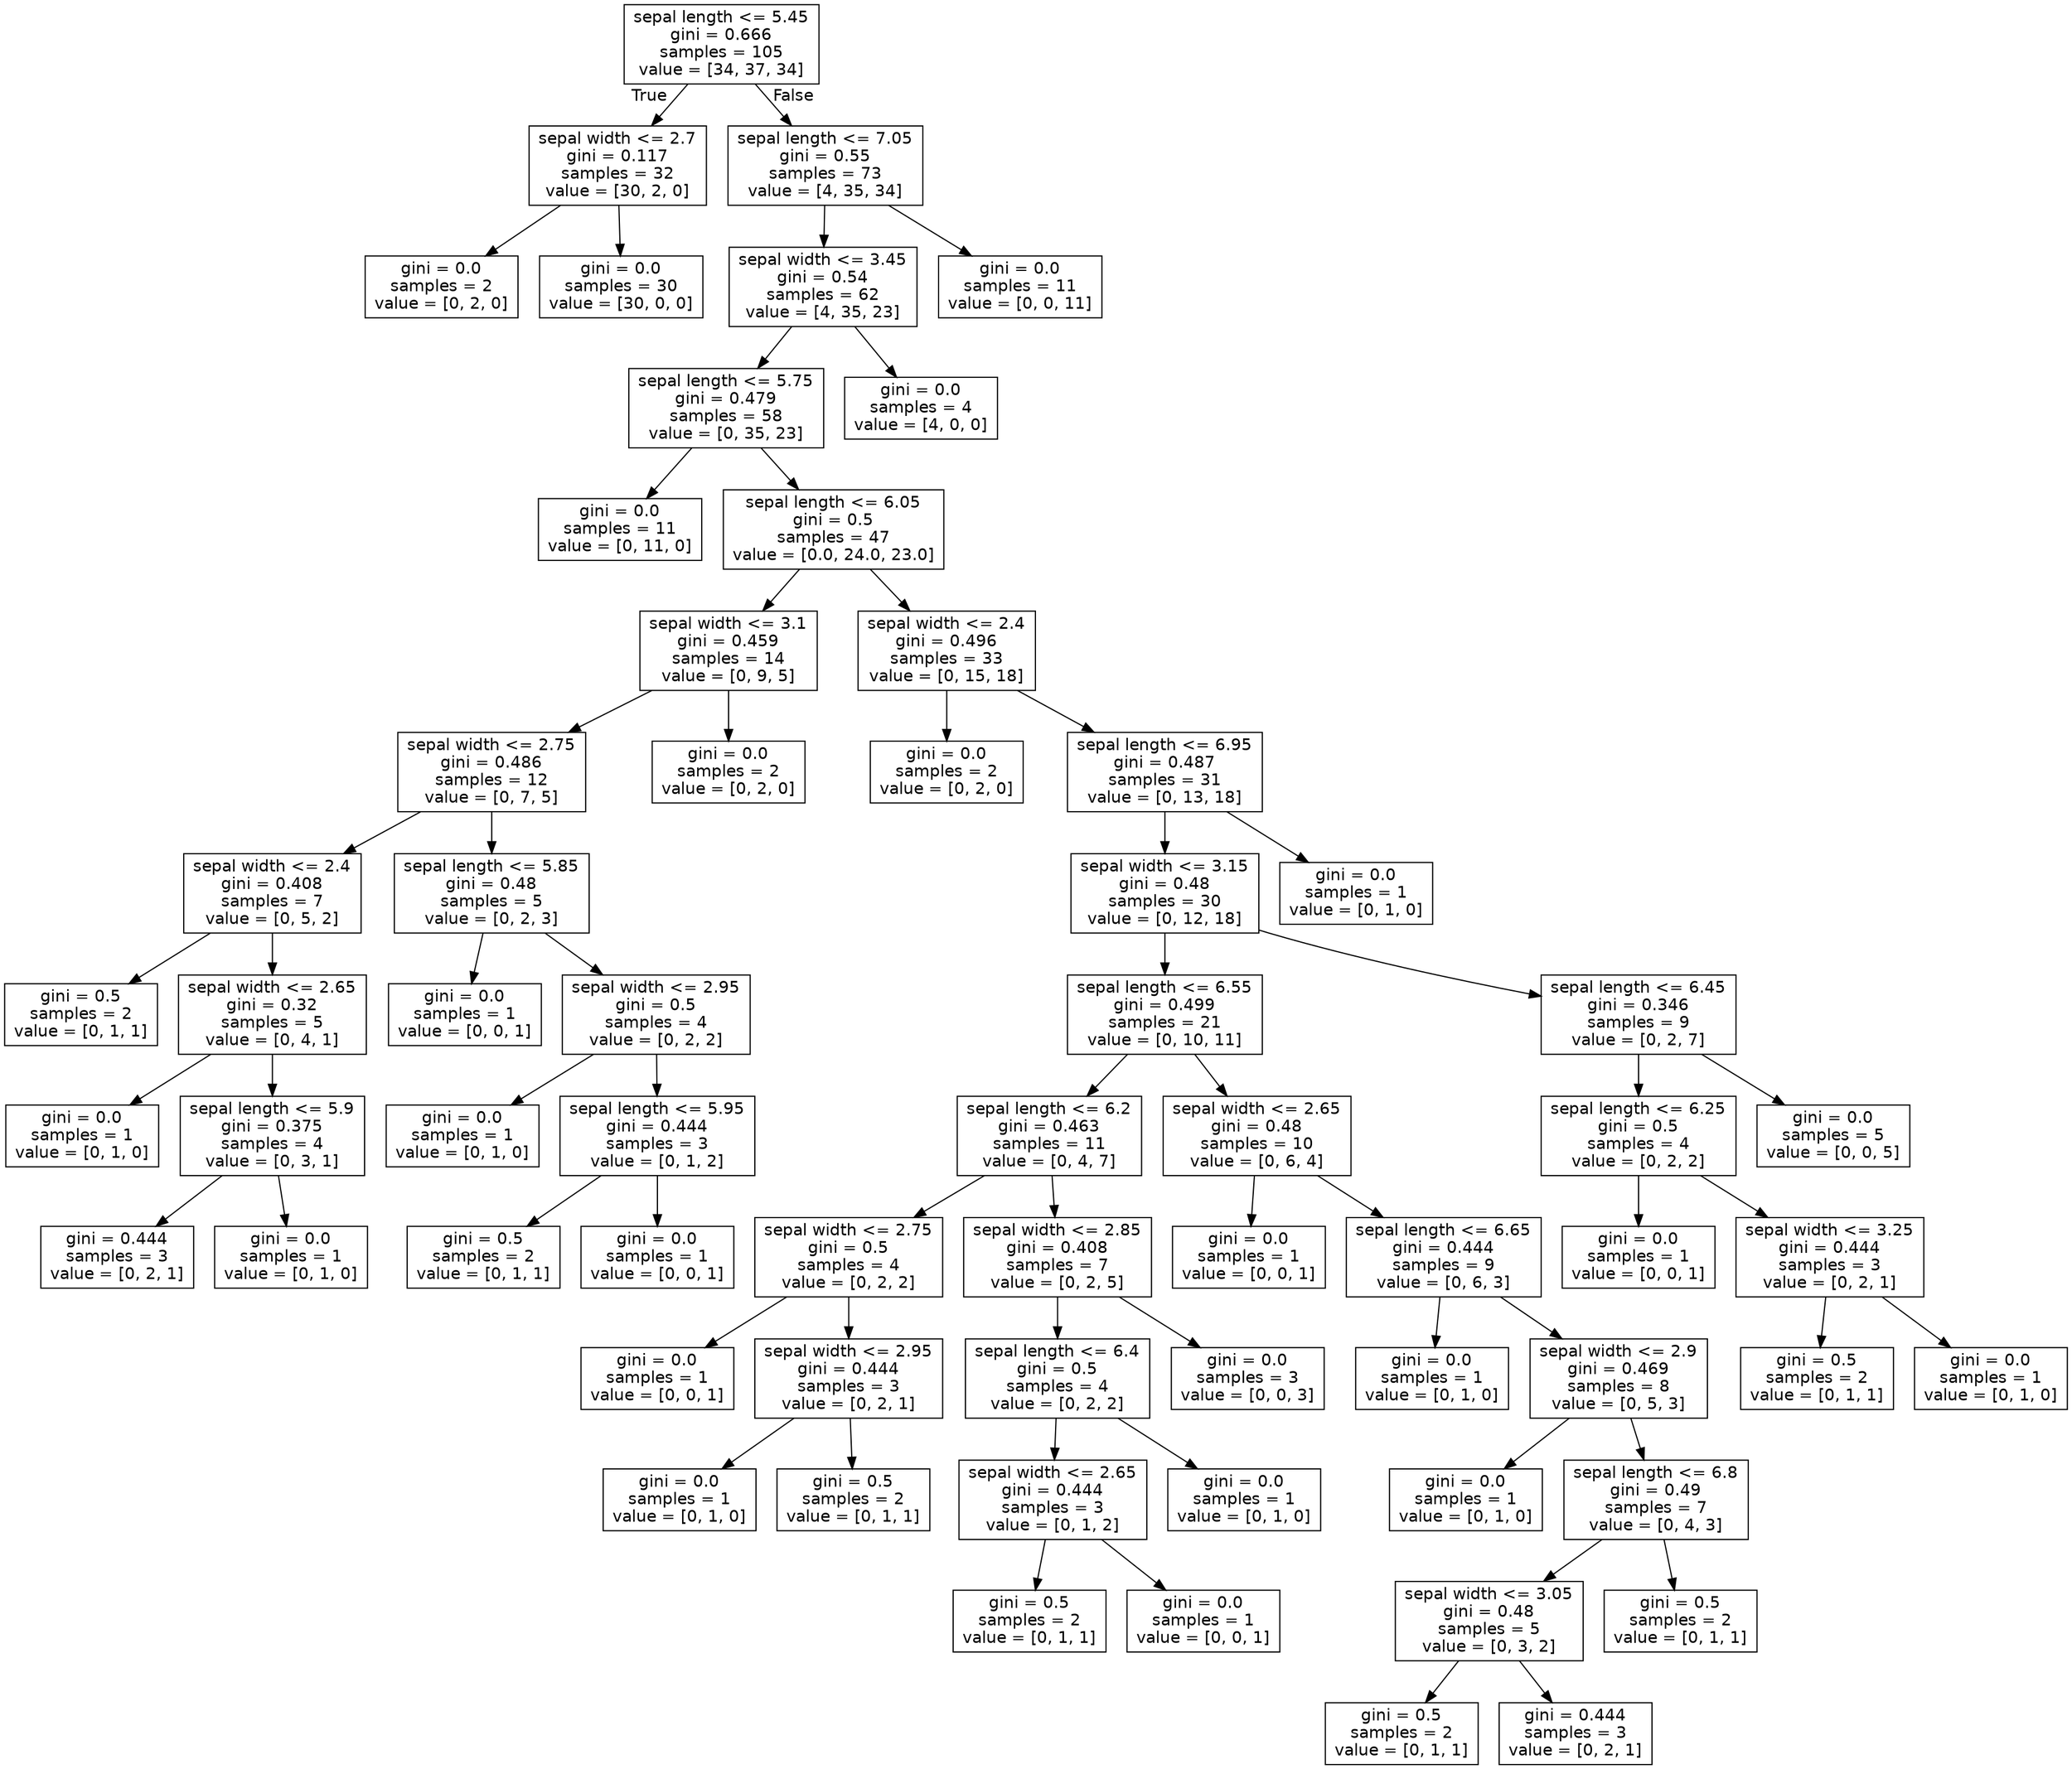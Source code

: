 digraph Tree {
node [shape=box, fontname="helvetica"] ;
edge [fontname="helvetica"] ;
0 [label="sepal length <= 5.45\ngini = 0.666\nsamples = 105\nvalue = [34, 37, 34]"] ;
1 [label="sepal width <= 2.7\ngini = 0.117\nsamples = 32\nvalue = [30, 2, 0]"] ;
0 -> 1 [labeldistance=2.5, labelangle=45, headlabel="True"] ;
2 [label="gini = 0.0\nsamples = 2\nvalue = [0, 2, 0]"] ;
1 -> 2 ;
3 [label="gini = 0.0\nsamples = 30\nvalue = [30, 0, 0]"] ;
1 -> 3 ;
4 [label="sepal length <= 7.05\ngini = 0.55\nsamples = 73\nvalue = [4, 35, 34]"] ;
0 -> 4 [labeldistance=2.5, labelangle=-45, headlabel="False"] ;
5 [label="sepal width <= 3.45\ngini = 0.54\nsamples = 62\nvalue = [4, 35, 23]"] ;
4 -> 5 ;
6 [label="sepal length <= 5.75\ngini = 0.479\nsamples = 58\nvalue = [0, 35, 23]"] ;
5 -> 6 ;
7 [label="gini = 0.0\nsamples = 11\nvalue = [0, 11, 0]"] ;
6 -> 7 ;
8 [label="sepal length <= 6.05\ngini = 0.5\nsamples = 47\nvalue = [0.0, 24.0, 23.0]"] ;
6 -> 8 ;
9 [label="sepal width <= 3.1\ngini = 0.459\nsamples = 14\nvalue = [0, 9, 5]"] ;
8 -> 9 ;
10 [label="sepal width <= 2.75\ngini = 0.486\nsamples = 12\nvalue = [0, 7, 5]"] ;
9 -> 10 ;
11 [label="sepal width <= 2.4\ngini = 0.408\nsamples = 7\nvalue = [0, 5, 2]"] ;
10 -> 11 ;
12 [label="gini = 0.5\nsamples = 2\nvalue = [0, 1, 1]"] ;
11 -> 12 ;
13 [label="sepal width <= 2.65\ngini = 0.32\nsamples = 5\nvalue = [0, 4, 1]"] ;
11 -> 13 ;
14 [label="gini = 0.0\nsamples = 1\nvalue = [0, 1, 0]"] ;
13 -> 14 ;
15 [label="sepal length <= 5.9\ngini = 0.375\nsamples = 4\nvalue = [0, 3, 1]"] ;
13 -> 15 ;
16 [label="gini = 0.444\nsamples = 3\nvalue = [0, 2, 1]"] ;
15 -> 16 ;
17 [label="gini = 0.0\nsamples = 1\nvalue = [0, 1, 0]"] ;
15 -> 17 ;
18 [label="sepal length <= 5.85\ngini = 0.48\nsamples = 5\nvalue = [0, 2, 3]"] ;
10 -> 18 ;
19 [label="gini = 0.0\nsamples = 1\nvalue = [0, 0, 1]"] ;
18 -> 19 ;
20 [label="sepal width <= 2.95\ngini = 0.5\nsamples = 4\nvalue = [0, 2, 2]"] ;
18 -> 20 ;
21 [label="gini = 0.0\nsamples = 1\nvalue = [0, 1, 0]"] ;
20 -> 21 ;
22 [label="sepal length <= 5.95\ngini = 0.444\nsamples = 3\nvalue = [0, 1, 2]"] ;
20 -> 22 ;
23 [label="gini = 0.5\nsamples = 2\nvalue = [0, 1, 1]"] ;
22 -> 23 ;
24 [label="gini = 0.0\nsamples = 1\nvalue = [0, 0, 1]"] ;
22 -> 24 ;
25 [label="gini = 0.0\nsamples = 2\nvalue = [0, 2, 0]"] ;
9 -> 25 ;
26 [label="sepal width <= 2.4\ngini = 0.496\nsamples = 33\nvalue = [0, 15, 18]"] ;
8 -> 26 ;
27 [label="gini = 0.0\nsamples = 2\nvalue = [0, 2, 0]"] ;
26 -> 27 ;
28 [label="sepal length <= 6.95\ngini = 0.487\nsamples = 31\nvalue = [0, 13, 18]"] ;
26 -> 28 ;
29 [label="sepal width <= 3.15\ngini = 0.48\nsamples = 30\nvalue = [0, 12, 18]"] ;
28 -> 29 ;
30 [label="sepal length <= 6.55\ngini = 0.499\nsamples = 21\nvalue = [0, 10, 11]"] ;
29 -> 30 ;
31 [label="sepal length <= 6.2\ngini = 0.463\nsamples = 11\nvalue = [0, 4, 7]"] ;
30 -> 31 ;
32 [label="sepal width <= 2.75\ngini = 0.5\nsamples = 4\nvalue = [0, 2, 2]"] ;
31 -> 32 ;
33 [label="gini = 0.0\nsamples = 1\nvalue = [0, 0, 1]"] ;
32 -> 33 ;
34 [label="sepal width <= 2.95\ngini = 0.444\nsamples = 3\nvalue = [0, 2, 1]"] ;
32 -> 34 ;
35 [label="gini = 0.0\nsamples = 1\nvalue = [0, 1, 0]"] ;
34 -> 35 ;
36 [label="gini = 0.5\nsamples = 2\nvalue = [0, 1, 1]"] ;
34 -> 36 ;
37 [label="sepal width <= 2.85\ngini = 0.408\nsamples = 7\nvalue = [0, 2, 5]"] ;
31 -> 37 ;
38 [label="sepal length <= 6.4\ngini = 0.5\nsamples = 4\nvalue = [0, 2, 2]"] ;
37 -> 38 ;
39 [label="sepal width <= 2.65\ngini = 0.444\nsamples = 3\nvalue = [0, 1, 2]"] ;
38 -> 39 ;
40 [label="gini = 0.5\nsamples = 2\nvalue = [0, 1, 1]"] ;
39 -> 40 ;
41 [label="gini = 0.0\nsamples = 1\nvalue = [0, 0, 1]"] ;
39 -> 41 ;
42 [label="gini = 0.0\nsamples = 1\nvalue = [0, 1, 0]"] ;
38 -> 42 ;
43 [label="gini = 0.0\nsamples = 3\nvalue = [0, 0, 3]"] ;
37 -> 43 ;
44 [label="sepal width <= 2.65\ngini = 0.48\nsamples = 10\nvalue = [0, 6, 4]"] ;
30 -> 44 ;
45 [label="gini = 0.0\nsamples = 1\nvalue = [0, 0, 1]"] ;
44 -> 45 ;
46 [label="sepal length <= 6.65\ngini = 0.444\nsamples = 9\nvalue = [0, 6, 3]"] ;
44 -> 46 ;
47 [label="gini = 0.0\nsamples = 1\nvalue = [0, 1, 0]"] ;
46 -> 47 ;
48 [label="sepal width <= 2.9\ngini = 0.469\nsamples = 8\nvalue = [0, 5, 3]"] ;
46 -> 48 ;
49 [label="gini = 0.0\nsamples = 1\nvalue = [0, 1, 0]"] ;
48 -> 49 ;
50 [label="sepal length <= 6.8\ngini = 0.49\nsamples = 7\nvalue = [0, 4, 3]"] ;
48 -> 50 ;
51 [label="sepal width <= 3.05\ngini = 0.48\nsamples = 5\nvalue = [0, 3, 2]"] ;
50 -> 51 ;
52 [label="gini = 0.5\nsamples = 2\nvalue = [0, 1, 1]"] ;
51 -> 52 ;
53 [label="gini = 0.444\nsamples = 3\nvalue = [0, 2, 1]"] ;
51 -> 53 ;
54 [label="gini = 0.5\nsamples = 2\nvalue = [0, 1, 1]"] ;
50 -> 54 ;
55 [label="sepal length <= 6.45\ngini = 0.346\nsamples = 9\nvalue = [0, 2, 7]"] ;
29 -> 55 ;
56 [label="sepal length <= 6.25\ngini = 0.5\nsamples = 4\nvalue = [0, 2, 2]"] ;
55 -> 56 ;
57 [label="gini = 0.0\nsamples = 1\nvalue = [0, 0, 1]"] ;
56 -> 57 ;
58 [label="sepal width <= 3.25\ngini = 0.444\nsamples = 3\nvalue = [0, 2, 1]"] ;
56 -> 58 ;
59 [label="gini = 0.5\nsamples = 2\nvalue = [0, 1, 1]"] ;
58 -> 59 ;
60 [label="gini = 0.0\nsamples = 1\nvalue = [0, 1, 0]"] ;
58 -> 60 ;
61 [label="gini = 0.0\nsamples = 5\nvalue = [0, 0, 5]"] ;
55 -> 61 ;
62 [label="gini = 0.0\nsamples = 1\nvalue = [0, 1, 0]"] ;
28 -> 62 ;
63 [label="gini = 0.0\nsamples = 4\nvalue = [4, 0, 0]"] ;
5 -> 63 ;
64 [label="gini = 0.0\nsamples = 11\nvalue = [0, 0, 11]"] ;
4 -> 64 ;
}